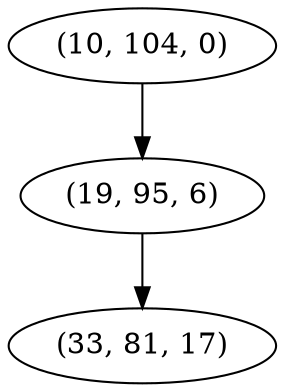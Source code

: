digraph tree {
    "(10, 104, 0)";
    "(19, 95, 6)";
    "(33, 81, 17)";
    "(10, 104, 0)" -> "(19, 95, 6)";
    "(19, 95, 6)" -> "(33, 81, 17)";
}
